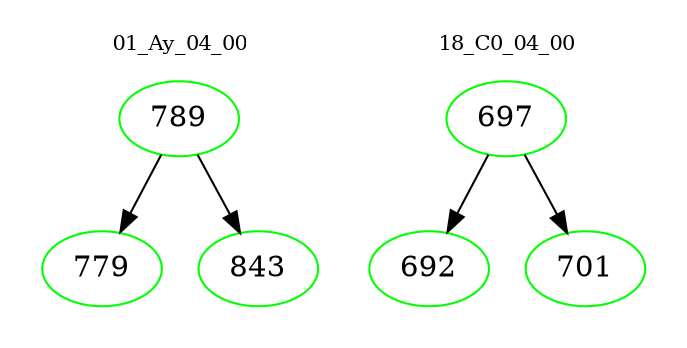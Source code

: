 digraph{
subgraph cluster_0 {
color = white
label = "01_Ay_04_00";
fontsize=10;
T0_789 [label="789", color="green"]
T0_789 -> T0_779 [color="black"]
T0_779 [label="779", color="green"]
T0_789 -> T0_843 [color="black"]
T0_843 [label="843", color="green"]
}
subgraph cluster_1 {
color = white
label = "18_C0_04_00";
fontsize=10;
T1_697 [label="697", color="green"]
T1_697 -> T1_692 [color="black"]
T1_692 [label="692", color="green"]
T1_697 -> T1_701 [color="black"]
T1_701 [label="701", color="green"]
}
}

